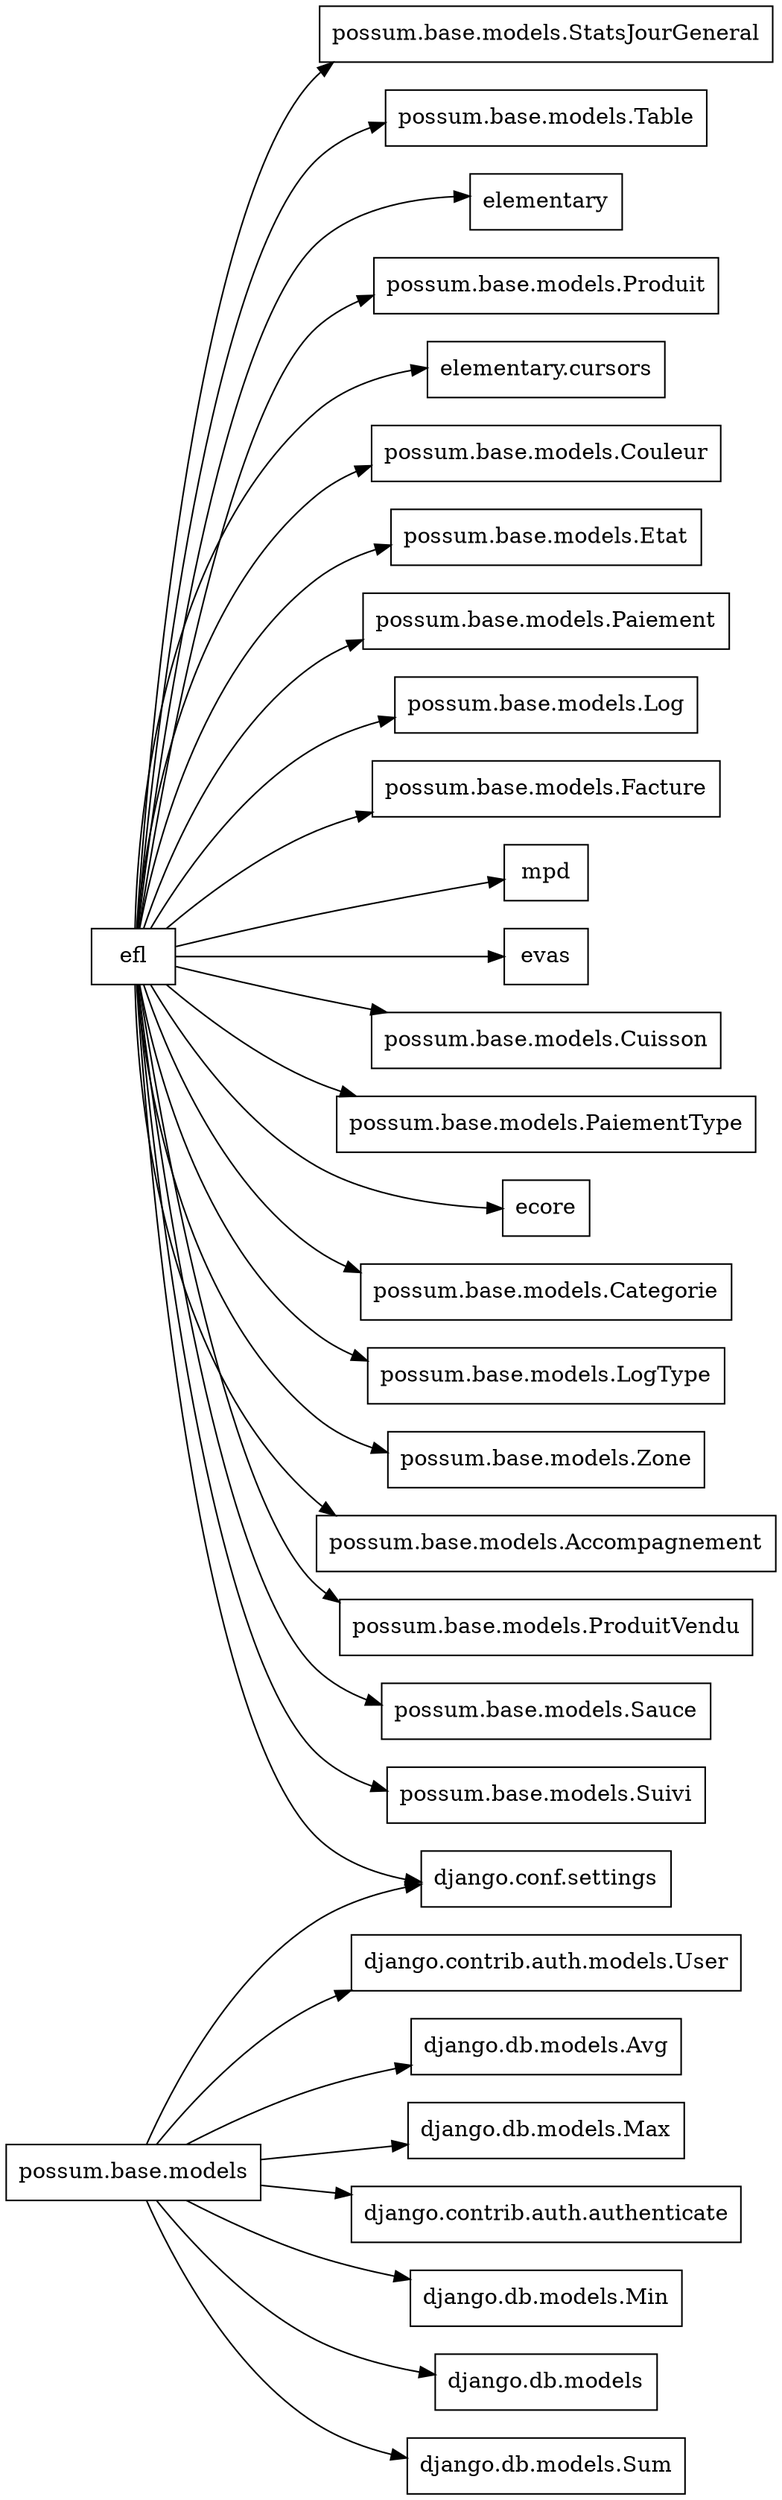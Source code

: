 digraph "pylint-ext-import-graph" {
rankdir=LR
charset="utf-8"
URL="." node[shape="box"]
"possum.base.models.StatsJourGeneral" [];
"efl" [];
"django.contrib.auth.models.User" [];
"possum.base.models" [];
"possum.base.models.Table" [];
"django.db.models.Avg" [];
"elementary" [];
"possum.base.models.Produit" [];
"elementary.cursors" [];
"possum.base.models.Couleur" [];
"possum.base.models.Etat" [];
"possum.base.models.Paiement" [];
"django.conf.settings" [];
"possum.base.models.Log" [];
"django.db.models.Max" [];
"possum.base.models.Facture" [];
"django.contrib.auth.authenticate" [];
"mpd" [];
"django.db.models.Min" [];
"evas" [];
"possum.base.models.Cuisson" [];
"possum.base.models.PaiementType" [];
"django.db.models" [];
"ecore" [];
"possum.base.models.Categorie" [];
"possum.base.models.LogType" [];
"possum.base.models.Zone" [];
"possum.base.models.Accompagnement" [];
"possum.base.models.ProduitVendu" [];
"django.db.models.Sum" [];
"possum.base.models.Sauce" [];
"possum.base.models.Suivi" [];
"efl" -> "possum.base.models.StatsJourGeneral" [];
"possum.base.models" -> "django.contrib.auth.models.User" [];
"efl" -> "possum.base.models.Table" [];
"possum.base.models" -> "django.db.models.Avg" [];
"efl" -> "elementary" [];
"efl" -> "possum.base.models.Produit" [];
"efl" -> "elementary.cursors" [];
"efl" -> "possum.base.models.Couleur" [];
"efl" -> "possum.base.models.Etat" [];
"efl" -> "possum.base.models.Paiement" [];
"possum.base.models" -> "django.conf.settings" [];
"efl" -> "django.conf.settings" [];
"efl" -> "possum.base.models.Log" [];
"possum.base.models" -> "django.db.models.Max" [];
"efl" -> "possum.base.models.Facture" [];
"possum.base.models" -> "django.contrib.auth.authenticate" [];
"efl" -> "mpd" [];
"possum.base.models" -> "django.db.models.Min" [];
"efl" -> "evas" [];
"efl" -> "possum.base.models.Cuisson" [];
"efl" -> "possum.base.models.PaiementType" [];
"possum.base.models" -> "django.db.models" [];
"efl" -> "ecore" [];
"efl" -> "possum.base.models.Categorie" [];
"efl" -> "possum.base.models.LogType" [];
"efl" -> "possum.base.models.Zone" [];
"efl" -> "possum.base.models.Accompagnement" [];
"efl" -> "possum.base.models.ProduitVendu" [];
"possum.base.models" -> "django.db.models.Sum" [];
"efl" -> "possum.base.models.Sauce" [];
"efl" -> "possum.base.models.Suivi" [];
}

